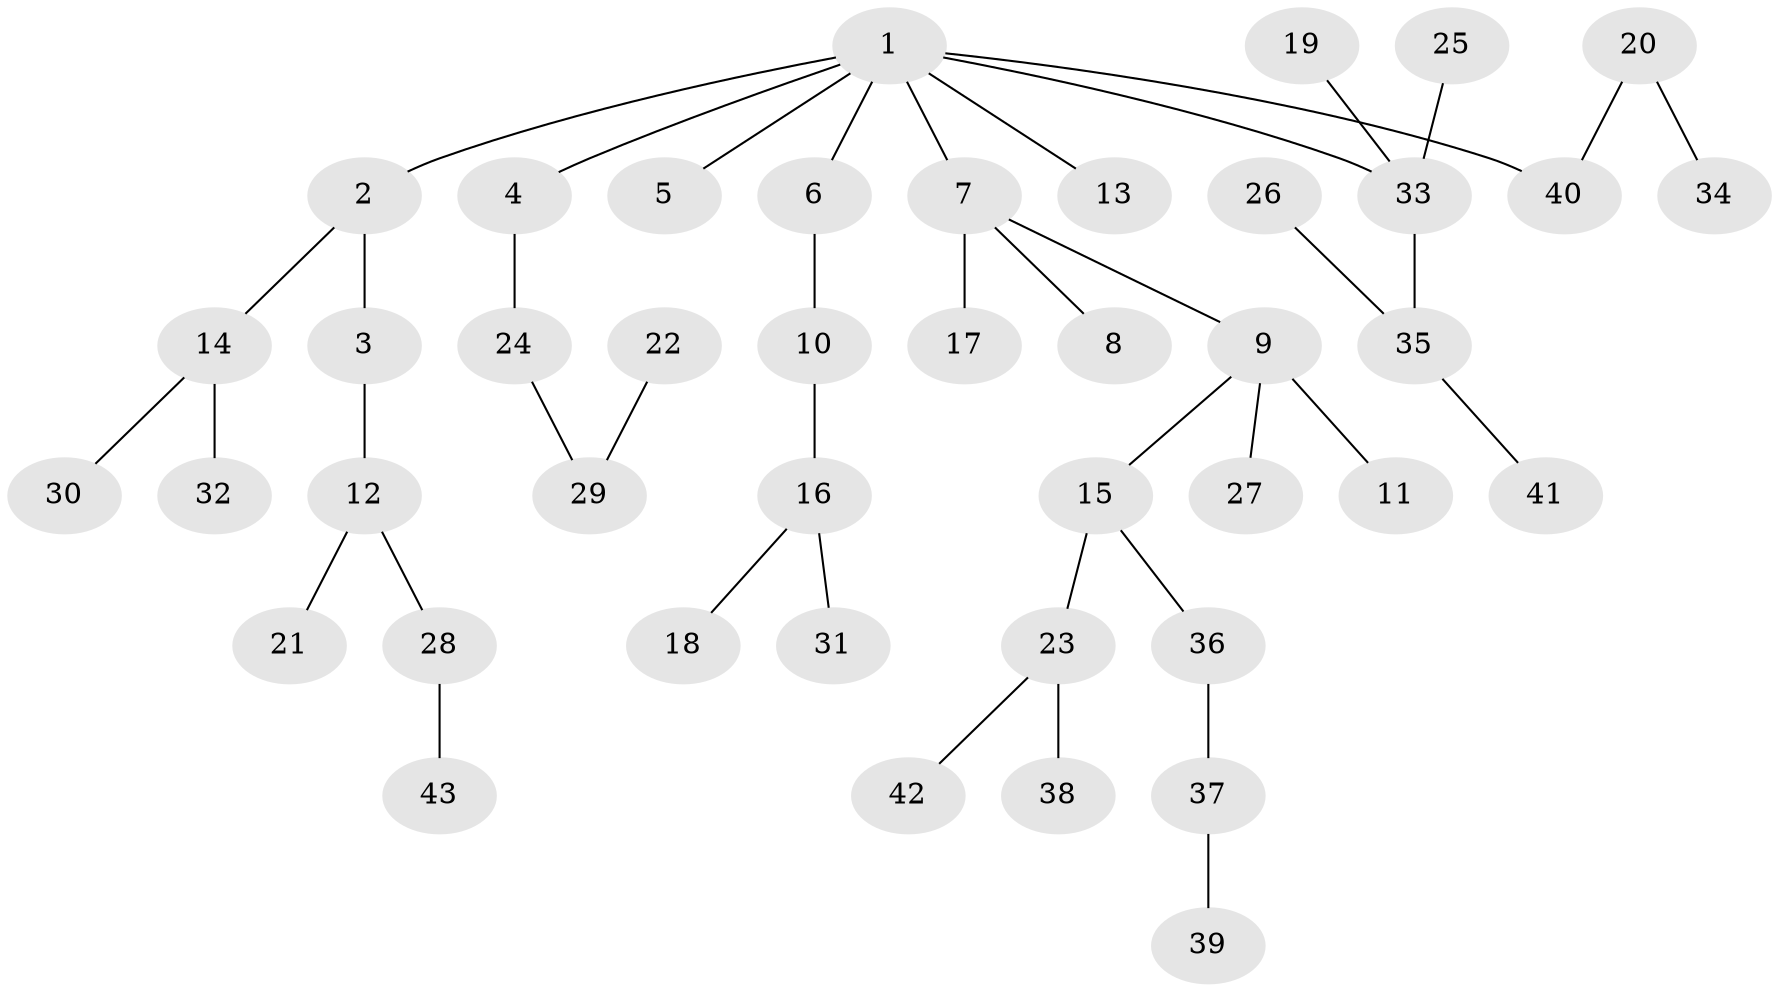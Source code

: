 // original degree distribution, {8: 0.016666666666666666, 3: 0.15, 2: 0.23333333333333334, 1: 0.5, 4: 0.08333333333333333, 5: 0.016666666666666666}
// Generated by graph-tools (version 1.1) at 2025/37/03/04/25 23:37:24]
// undirected, 43 vertices, 42 edges
graph export_dot {
  node [color=gray90,style=filled];
  1;
  2;
  3;
  4;
  5;
  6;
  7;
  8;
  9;
  10;
  11;
  12;
  13;
  14;
  15;
  16;
  17;
  18;
  19;
  20;
  21;
  22;
  23;
  24;
  25;
  26;
  27;
  28;
  29;
  30;
  31;
  32;
  33;
  34;
  35;
  36;
  37;
  38;
  39;
  40;
  41;
  42;
  43;
  1 -- 2 [weight=1.0];
  1 -- 4 [weight=1.0];
  1 -- 5 [weight=1.0];
  1 -- 6 [weight=1.0];
  1 -- 7 [weight=1.0];
  1 -- 13 [weight=1.0];
  1 -- 33 [weight=1.0];
  1 -- 40 [weight=1.0];
  2 -- 3 [weight=1.0];
  2 -- 14 [weight=1.0];
  3 -- 12 [weight=1.0];
  4 -- 24 [weight=1.0];
  6 -- 10 [weight=1.0];
  7 -- 8 [weight=1.0];
  7 -- 9 [weight=1.0];
  7 -- 17 [weight=1.0];
  9 -- 11 [weight=1.0];
  9 -- 15 [weight=1.0];
  9 -- 27 [weight=1.0];
  10 -- 16 [weight=1.0];
  12 -- 21 [weight=1.0];
  12 -- 28 [weight=1.0];
  14 -- 30 [weight=1.0];
  14 -- 32 [weight=1.0];
  15 -- 23 [weight=1.0];
  15 -- 36 [weight=1.0];
  16 -- 18 [weight=1.0];
  16 -- 31 [weight=1.0];
  19 -- 33 [weight=1.0];
  20 -- 34 [weight=1.0];
  20 -- 40 [weight=1.0];
  22 -- 29 [weight=1.0];
  23 -- 38 [weight=1.0];
  23 -- 42 [weight=1.0];
  24 -- 29 [weight=1.0];
  25 -- 33 [weight=1.0];
  26 -- 35 [weight=1.0];
  28 -- 43 [weight=1.0];
  33 -- 35 [weight=1.0];
  35 -- 41 [weight=1.0];
  36 -- 37 [weight=1.0];
  37 -- 39 [weight=1.0];
}
